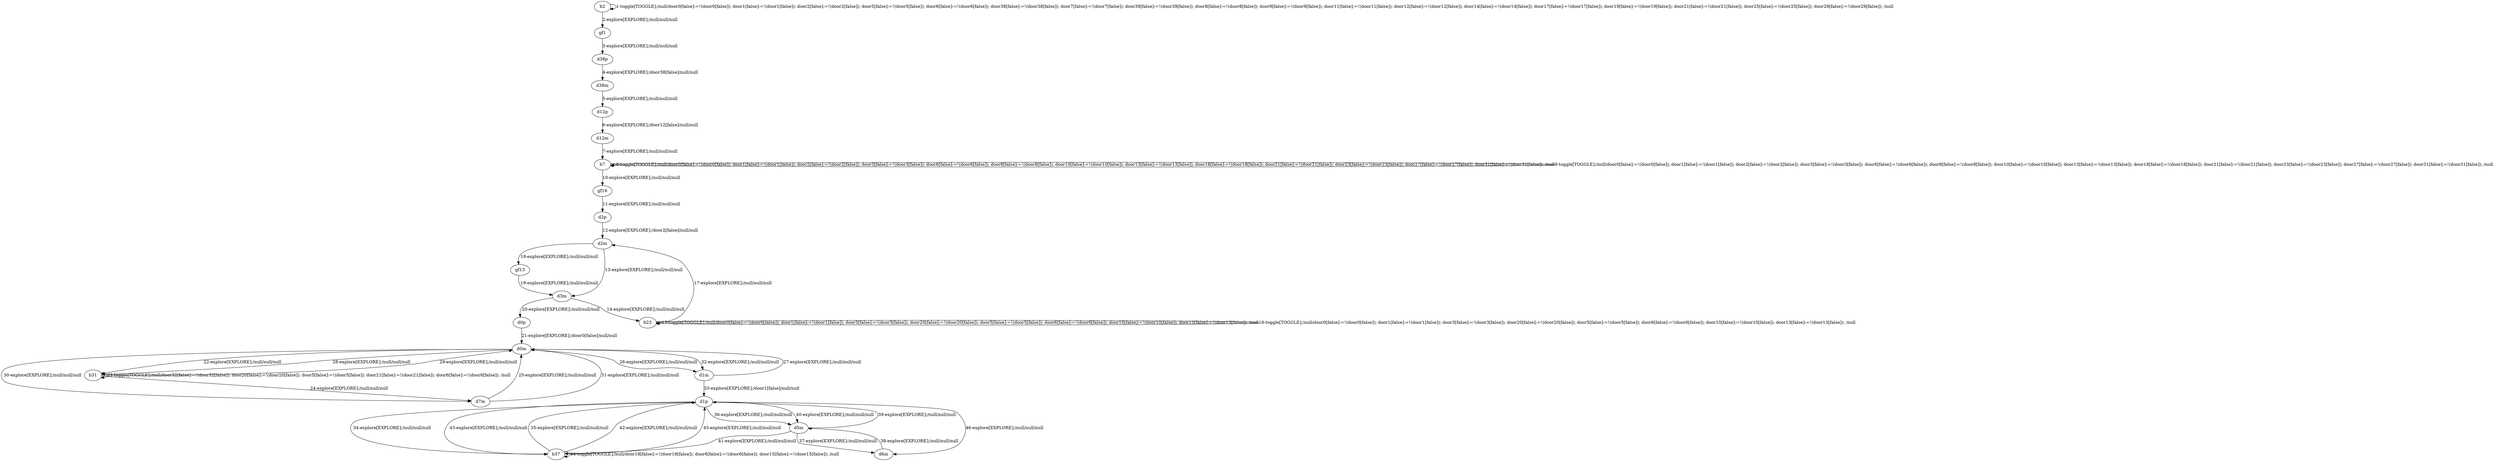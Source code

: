 # Total number of goals covered by this test: 1
# d1p --> d6m

digraph g {
"b2" -> "b2" [label = "1-toggle[TOGGLE];/null/door0[false]:=!(door0[false]); door1[false]:=!(door1[false]); door2[false]:=!(door2[false]); door5[false]:=!(door5[false]); door6[false]:=!(door6[false]); door38[false]:=!(door38[false]); door7[false]:=!(door7[false]); door39[false]:=!(door39[false]); door8[false]:=!(door8[false]); door9[false]:=!(door9[false]); door11[false]:=!(door11[false]); door12[false]:=!(door12[false]); door14[false]:=!(door14[false]); door17[false]:=!(door17[false]); door19[false]:=!(door19[false]); door21[false]:=!(door21[false]); door25[false]:=!(door25[false]); door29[false]:=!(door29[false]); /null"];
"b2" -> "gf1" [label = "2-explore[EXPLORE];/null/null/null"];
"gf1" -> "d38p" [label = "3-explore[EXPLORE];/null/null/null"];
"d38p" -> "d38m" [label = "4-explore[EXPLORE];/door38[false]/null/null"];
"d38m" -> "d12p" [label = "5-explore[EXPLORE];/null/null/null"];
"d12p" -> "d12m" [label = "6-explore[EXPLORE];/door12[false]/null/null"];
"d12m" -> "b7" [label = "7-explore[EXPLORE];/null/null/null"];
"b7" -> "b7" [label = "8-toggle[TOGGLE];/null/door0[false]:=!(door0[false]); door1[false]:=!(door1[false]); door2[false]:=!(door2[false]); door3[false]:=!(door3[false]); door6[false]:=!(door6[false]); door8[false]:=!(door8[false]); door10[false]:=!(door10[false]); door13[false]:=!(door13[false]); door18[false]:=!(door18[false]); door21[false]:=!(door21[false]); door23[false]:=!(door23[false]); door27[false]:=!(door27[false]); door31[false]:=!(door31[false]); /null"];
"b7" -> "b7" [label = "9-toggle[TOGGLE];/null/door0[false]:=!(door0[false]); door1[false]:=!(door1[false]); door2[false]:=!(door2[false]); door3[false]:=!(door3[false]); door6[false]:=!(door6[false]); door8[false]:=!(door8[false]); door10[false]:=!(door10[false]); door13[false]:=!(door13[false]); door18[false]:=!(door18[false]); door21[false]:=!(door21[false]); door23[false]:=!(door23[false]); door27[false]:=!(door27[false]); door31[false]:=!(door31[false]); /null"];
"b7" -> "gf16" [label = "10-explore[EXPLORE];/null/null/null"];
"gf16" -> "d2p" [label = "11-explore[EXPLORE];/null/null/null"];
"d2p" -> "d2m" [label = "12-explore[EXPLORE];/door2[false]/null/null"];
"d2m" -> "d3m" [label = "13-explore[EXPLORE];/null/null/null"];
"d3m" -> "b23" [label = "14-explore[EXPLORE];/null/null/null"];
"b23" -> "b23" [label = "15-toggle[TOGGLE];/null/door0[false]:=!(door0[false]); door1[false]:=!(door1[false]); door3[false]:=!(door3[false]); door20[false]:=!(door20[false]); door5[false]:=!(door5[false]); door6[false]:=!(door6[false]); door10[false]:=!(door10[false]); door13[false]:=!(door13[false]); /null"];
"b23" -> "b23" [label = "16-toggle[TOGGLE];/null/door0[false]:=!(door0[false]); door1[false]:=!(door1[false]); door3[false]:=!(door3[false]); door20[false]:=!(door20[false]); door5[false]:=!(door5[false]); door6[false]:=!(door6[false]); door10[false]:=!(door10[false]); door13[false]:=!(door13[false]); /null"];
"b23" -> "d2m" [label = "17-explore[EXPLORE];/null/null/null"];
"d2m" -> "gf13" [label = "18-explore[EXPLORE];/null/null/null"];
"gf13" -> "d3m" [label = "19-explore[EXPLORE];/null/null/null"];
"d3m" -> "d0p" [label = "20-explore[EXPLORE];/null/null/null"];
"d0p" -> "d0m" [label = "21-explore[EXPLORE];/door0[false]/null/null"];
"d0m" -> "b31" [label = "22-explore[EXPLORE];/null/null/null"];
"b31" -> "b31" [label = "23-toggle[TOGGLE];/null/door32[false]:=!(door32[false]); door20[false]:=!(door20[false]); door5[false]:=!(door5[false]); door21[false]:=!(door21[false]); door6[false]:=!(door6[false]); /null"];
"b31" -> "d7m" [label = "24-explore[EXPLORE];/null/null/null"];
"d7m" -> "d0m" [label = "25-explore[EXPLORE];/null/null/null"];
"d0m" -> "d1m" [label = "26-explore[EXPLORE];/null/null/null"];
"d1m" -> "d0m" [label = "27-explore[EXPLORE];/null/null/null"];
"d0m" -> "b31" [label = "28-explore[EXPLORE];/null/null/null"];
"b31" -> "d0m" [label = "29-explore[EXPLORE];/null/null/null"];
"d0m" -> "d7m" [label = "30-explore[EXPLORE];/null/null/null"];
"d7m" -> "d0m" [label = "31-explore[EXPLORE];/null/null/null"];
"d0m" -> "d1m" [label = "32-explore[EXPLORE];/null/null/null"];
"d1m" -> "d1p" [label = "33-explore[EXPLORE];/door1[false]/null/null"];
"d1p" -> "b37" [label = "34-explore[EXPLORE];/null/null/null"];
"b37" -> "d1p" [label = "35-explore[EXPLORE];/null/null/null"];
"d1p" -> "d5m" [label = "36-explore[EXPLORE];/null/null/null"];
"d5m" -> "d6m" [label = "37-explore[EXPLORE];/null/null/null"];
"d6m" -> "d5m" [label = "38-explore[EXPLORE];/null/null/null"];
"d5m" -> "d1p" [label = "39-explore[EXPLORE];/null/null/null"];
"d1p" -> "d5m" [label = "40-explore[EXPLORE];/null/null/null"];
"d5m" -> "b37" [label = "41-explore[EXPLORE];/null/null/null"];
"b37" -> "d1p" [label = "42-explore[EXPLORE];/null/null/null"];
"d1p" -> "b37" [label = "43-explore[EXPLORE];/null/null/null"];
"b37" -> "b37" [label = "44-toggle[TOGGLE];/null/door18[false]:=!(door18[false]); door6[false]:=!(door6[false]); door15[false]:=!(door15[false]); /null"];
"b37" -> "d1p" [label = "45-explore[EXPLORE];/null/null/null"];
"d1p" -> "d6m" [label = "46-explore[EXPLORE];/null/null/null"];
}